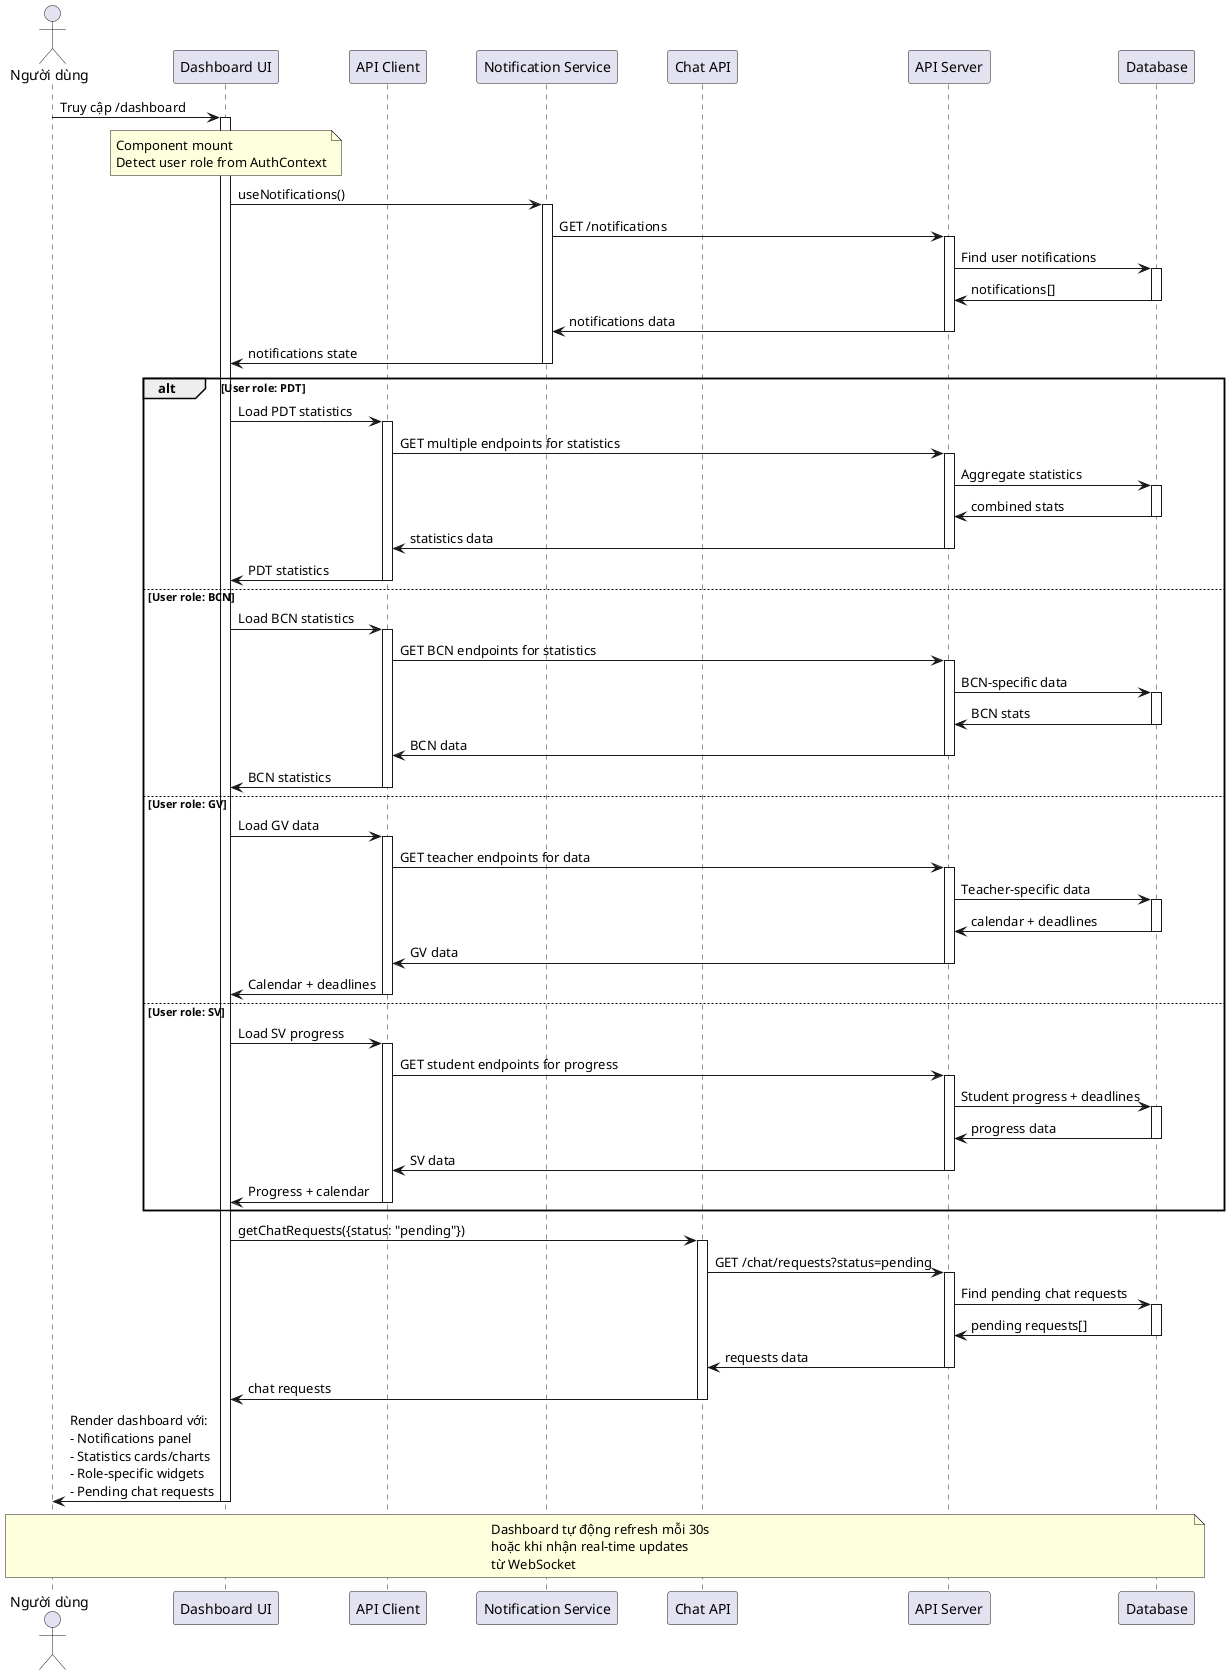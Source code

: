 @startuml Sequence - Dashboard tải dữ liệu theo vai trò

skinparam participantPadding 20
skinparam boxPadding 10

actor "Người dùng" as User
participant "Dashboard UI" as DashboardUI
participant "API Client" as ApiClient
participant "Notification Service" as NotifUI
participant "Chat API" as ChatAPI
participant "API Server" as API
participant "Database" as DB

User -> DashboardUI: Truy cập /dashboard
activate DashboardUI

note over DashboardUI: Component mount\nDetect user role from AuthContext

DashboardUI -> NotifUI: useNotifications()
activate NotifUI

NotifUI -> API: GET /notifications
activate API

API -> DB: Find user notifications
activate DB
DB -> API: notifications[]
deactivate DB

API -> NotifUI: notifications data
deactivate API

NotifUI -> DashboardUI: notifications state
deactivate NotifUI

alt User role: PDT
        DashboardUI -> ApiClient: Load PDT statistics
        activate ApiClient
        
        ApiClient -> API: GET multiple endpoints for statistics
        activate API
        API -> DB: Aggregate statistics
        activate DB
        DB -> API: combined stats
        deactivate DB
        API -> ApiClient: statistics data
        deactivate API
        
        ApiClient -> DashboardUI: PDT statistics
        deactivate ApiClient
        
    else User role: BCN
        DashboardUI -> ApiClient: Load BCN statistics
        activate ApiClient
        
        ApiClient -> API: GET BCN endpoints for statistics
        activate API
        API -> DB: BCN-specific data
        activate DB
        DB -> API: BCN stats
        deactivate DB
        API -> ApiClient: BCN data
        deactivate API
        
        ApiClient -> DashboardUI: BCN statistics
        deactivate ApiClient
        
    else User role: GV
        DashboardUI -> ApiClient: Load GV data
        activate ApiClient
        
        ApiClient -> API: GET teacher endpoints for data
        activate API
        API -> DB: Teacher-specific data
        activate DB
        DB -> API: calendar + deadlines
        deactivate DB
        API -> ApiClient: GV data
        deactivate API
        
        ApiClient -> DashboardUI: Calendar + deadlines
        deactivate ApiClient
        
    else User role: SV
        DashboardUI -> ApiClient: Load SV progress
        activate ApiClient
        
        ApiClient -> API: GET student endpoints for progress
        activate API
        API -> DB: Student progress + deadlines
        activate DB
        DB -> API: progress data
        deactivate DB
        API -> ApiClient: SV data
        deactivate API
        
        ApiClient -> DashboardUI: Progress + calendar
        deactivate ApiClient
    end

DashboardUI -> ChatAPI: getChatRequests({status: "pending"})
    activate ChatAPI
    
    ChatAPI -> API: GET /chat/requests?status=pending
    activate API
    
    API -> DB: Find pending chat requests
    activate DB
    DB -> API: pending requests[]
    deactivate DB
    
    API -> ChatAPI: requests data
    deactivate API
    
    ChatAPI -> DashboardUI: chat requests
    deactivate ChatAPI

DashboardUI -> User: Render dashboard với:\n- Notifications panel\n- Statistics cards/charts\n- Role-specific widgets\n- Pending chat requests

note over User, DB
Dashboard tự động refresh mỗi 30s
hoặc khi nhận real-time updates
từ WebSocket
end note

deactivate DashboardUI

@enduml
